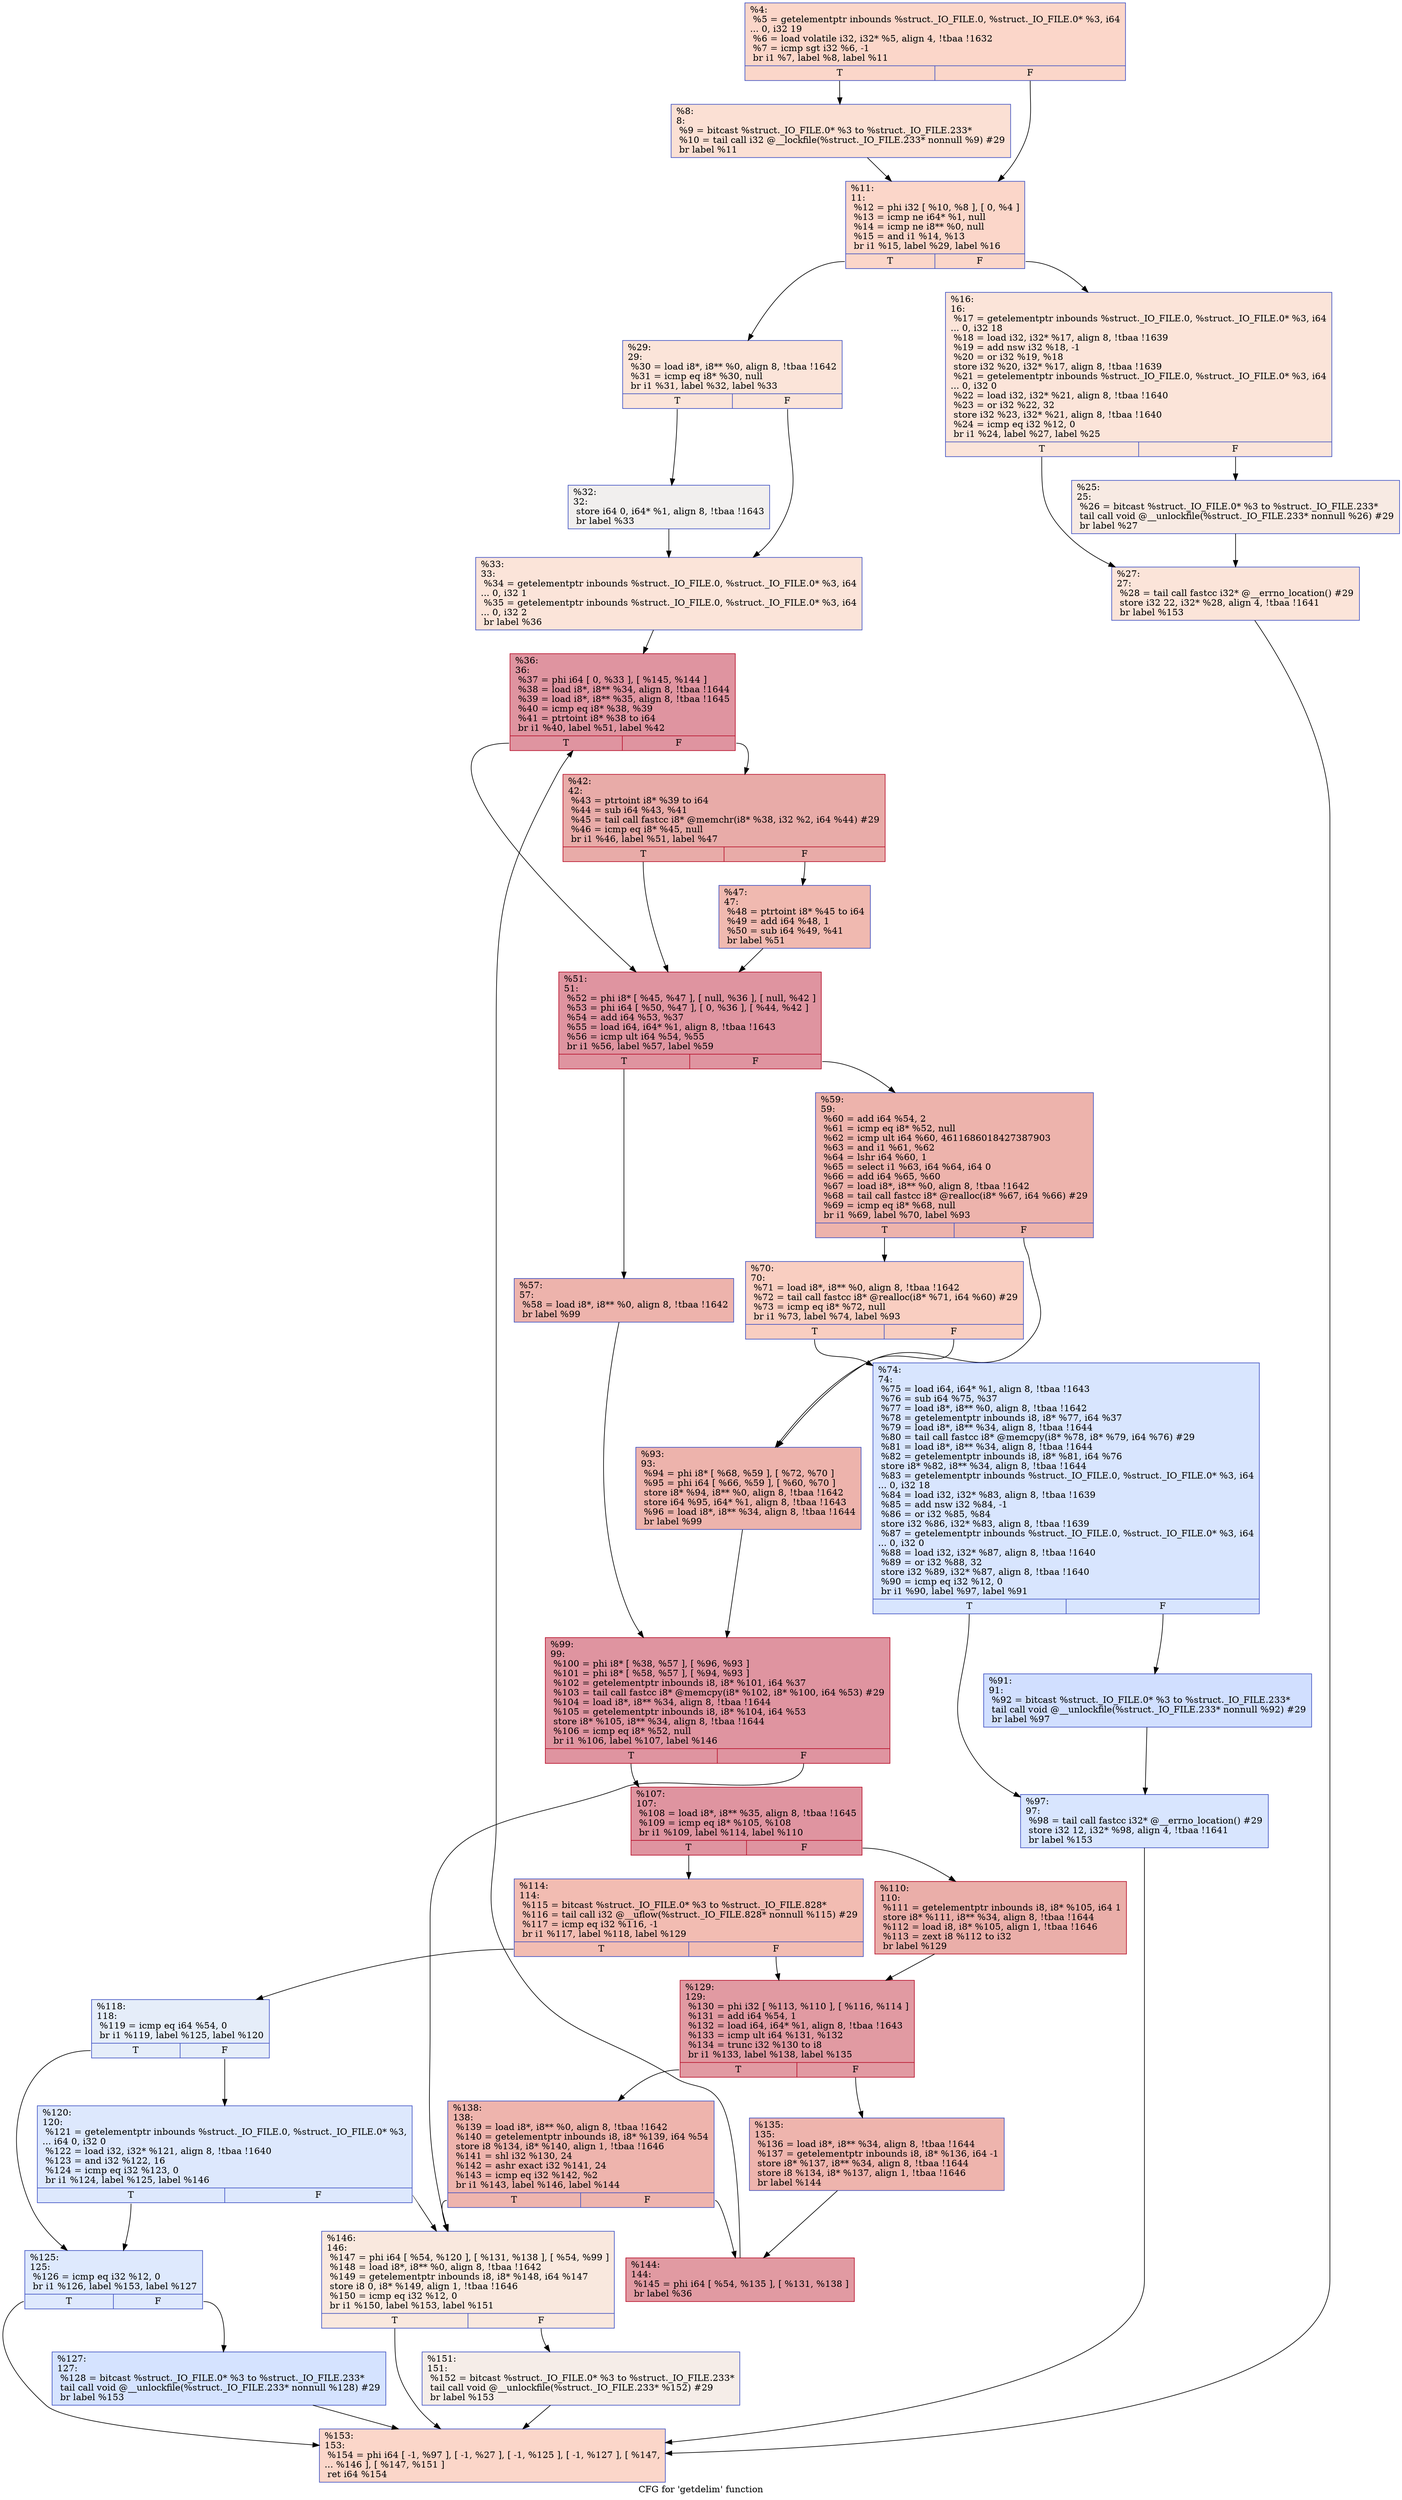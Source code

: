 digraph "CFG for 'getdelim' function" {
	label="CFG for 'getdelim' function";

	Node0x189ef30 [shape=record,color="#3d50c3ff", style=filled, fillcolor="#f6a38570",label="{%4:\l  %5 = getelementptr inbounds %struct._IO_FILE.0, %struct._IO_FILE.0* %3, i64\l... 0, i32 19\l  %6 = load volatile i32, i32* %5, align 4, !tbaa !1632\l  %7 = icmp sgt i32 %6, -1\l  br i1 %7, label %8, label %11\l|{<s0>T|<s1>F}}"];
	Node0x189ef30:s0 -> Node0x189f150;
	Node0x189ef30:s1 -> Node0x189f1a0;
	Node0x189f150 [shape=record,color="#3d50c3ff", style=filled, fillcolor="#f7b99e70",label="{%8:\l8:                                                \l  %9 = bitcast %struct._IO_FILE.0* %3 to %struct._IO_FILE.233*\l  %10 = tail call i32 @__lockfile(%struct._IO_FILE.233* nonnull %9) #29\l  br label %11\l}"];
	Node0x189f150 -> Node0x189f1a0;
	Node0x189f1a0 [shape=record,color="#3d50c3ff", style=filled, fillcolor="#f6a38570",label="{%11:\l11:                                               \l  %12 = phi i32 [ %10, %8 ], [ 0, %4 ]\l  %13 = icmp ne i64* %1, null\l  %14 = icmp ne i8** %0, null\l  %15 = and i1 %14, %13\l  br i1 %15, label %29, label %16\l|{<s0>T|<s1>F}}"];
	Node0x189f1a0:s0 -> Node0x189f2e0;
	Node0x189f1a0:s1 -> Node0x189f1f0;
	Node0x189f1f0 [shape=record,color="#3d50c3ff", style=filled, fillcolor="#f5c1a970",label="{%16:\l16:                                               \l  %17 = getelementptr inbounds %struct._IO_FILE.0, %struct._IO_FILE.0* %3, i64\l... 0, i32 18\l  %18 = load i32, i32* %17, align 8, !tbaa !1639\l  %19 = add nsw i32 %18, -1\l  %20 = or i32 %19, %18\l  store i32 %20, i32* %17, align 8, !tbaa !1639\l  %21 = getelementptr inbounds %struct._IO_FILE.0, %struct._IO_FILE.0* %3, i64\l... 0, i32 0\l  %22 = load i32, i32* %21, align 8, !tbaa !1640\l  %23 = or i32 %22, 32\l  store i32 %23, i32* %21, align 8, !tbaa !1640\l  %24 = icmp eq i32 %12, 0\l  br i1 %24, label %27, label %25\l|{<s0>T|<s1>F}}"];
	Node0x189f1f0:s0 -> Node0x189f290;
	Node0x189f1f0:s1 -> Node0x189f240;
	Node0x189f240 [shape=record,color="#3d50c3ff", style=filled, fillcolor="#eed0c070",label="{%25:\l25:                                               \l  %26 = bitcast %struct._IO_FILE.0* %3 to %struct._IO_FILE.233*\l  tail call void @__unlockfile(%struct._IO_FILE.233* nonnull %26) #29\l  br label %27\l}"];
	Node0x189f240 -> Node0x189f290;
	Node0x189f290 [shape=record,color="#3d50c3ff", style=filled, fillcolor="#f5c1a970",label="{%27:\l27:                                               \l  %28 = tail call fastcc i32* @__errno_location() #29\l  store i32 22, i32* %28, align 4, !tbaa !1641\l  br label %153\l}"];
	Node0x189f290 -> Node0x189fba0;
	Node0x189f2e0 [shape=record,color="#3d50c3ff", style=filled, fillcolor="#f5c1a970",label="{%29:\l29:                                               \l  %30 = load i8*, i8** %0, align 8, !tbaa !1642\l  %31 = icmp eq i8* %30, null\l  br i1 %31, label %32, label %33\l|{<s0>T|<s1>F}}"];
	Node0x189f2e0:s0 -> Node0x189f330;
	Node0x189f2e0:s1 -> Node0x189f380;
	Node0x189f330 [shape=record,color="#3d50c3ff", style=filled, fillcolor="#e0dbd870",label="{%32:\l32:                                               \l  store i64 0, i64* %1, align 8, !tbaa !1643\l  br label %33\l}"];
	Node0x189f330 -> Node0x189f380;
	Node0x189f380 [shape=record,color="#3d50c3ff", style=filled, fillcolor="#f5c1a970",label="{%33:\l33:                                               \l  %34 = getelementptr inbounds %struct._IO_FILE.0, %struct._IO_FILE.0* %3, i64\l... 0, i32 1\l  %35 = getelementptr inbounds %struct._IO_FILE.0, %struct._IO_FILE.0* %3, i64\l... 0, i32 2\l  br label %36\l}"];
	Node0x189f380 -> Node0x189f3d0;
	Node0x189f3d0 [shape=record,color="#b70d28ff", style=filled, fillcolor="#b70d2870",label="{%36:\l36:                                               \l  %37 = phi i64 [ 0, %33 ], [ %145, %144 ]\l  %38 = load i8*, i8** %34, align 8, !tbaa !1644\l  %39 = load i8*, i8** %35, align 8, !tbaa !1645\l  %40 = icmp eq i8* %38, %39\l  %41 = ptrtoint i8* %38 to i64\l  br i1 %40, label %51, label %42\l|{<s0>T|<s1>F}}"];
	Node0x189f3d0:s0 -> Node0x189f4c0;
	Node0x189f3d0:s1 -> Node0x189f420;
	Node0x189f420 [shape=record,color="#b70d28ff", style=filled, fillcolor="#cc403a70",label="{%42:\l42:                                               \l  %43 = ptrtoint i8* %39 to i64\l  %44 = sub i64 %43, %41\l  %45 = tail call fastcc i8* @memchr(i8* %38, i32 %2, i64 %44) #29\l  %46 = icmp eq i8* %45, null\l  br i1 %46, label %51, label %47\l|{<s0>T|<s1>F}}"];
	Node0x189f420:s0 -> Node0x189f4c0;
	Node0x189f420:s1 -> Node0x189f470;
	Node0x189f470 [shape=record,color="#3d50c3ff", style=filled, fillcolor="#de614d70",label="{%47:\l47:                                               \l  %48 = ptrtoint i8* %45 to i64\l  %49 = add i64 %48, 1\l  %50 = sub i64 %49, %41\l  br label %51\l}"];
	Node0x189f470 -> Node0x189f4c0;
	Node0x189f4c0 [shape=record,color="#b70d28ff", style=filled, fillcolor="#b70d2870",label="{%51:\l51:                                               \l  %52 = phi i8* [ %45, %47 ], [ null, %36 ], [ null, %42 ]\l  %53 = phi i64 [ %50, %47 ], [ 0, %36 ], [ %44, %42 ]\l  %54 = add i64 %53, %37\l  %55 = load i64, i64* %1, align 8, !tbaa !1643\l  %56 = icmp ult i64 %54, %55\l  br i1 %56, label %57, label %59\l|{<s0>T|<s1>F}}"];
	Node0x189f4c0:s0 -> Node0x189f510;
	Node0x189f4c0:s1 -> Node0x189f560;
	Node0x189f510 [shape=record,color="#3d50c3ff", style=filled, fillcolor="#d6524470",label="{%57:\l57:                                               \l  %58 = load i8*, i8** %0, align 8, !tbaa !1642\l  br label %99\l}"];
	Node0x189f510 -> Node0x189f740;
	Node0x189f560 [shape=record,color="#3d50c3ff", style=filled, fillcolor="#d6524470",label="{%59:\l59:                                               \l  %60 = add i64 %54, 2\l  %61 = icmp eq i8* %52, null\l  %62 = icmp ult i64 %60, 4611686018427387903\l  %63 = and i1 %61, %62\l  %64 = lshr i64 %60, 1\l  %65 = select i1 %63, i64 %64, i64 0\l  %66 = add i64 %65, %60\l  %67 = load i8*, i8** %0, align 8, !tbaa !1642\l  %68 = tail call fastcc i8* @realloc(i8* %67, i64 %66) #29\l  %69 = icmp eq i8* %68, null\l  br i1 %69, label %70, label %93\l|{<s0>T|<s1>F}}"];
	Node0x189f560:s0 -> Node0x189f5b0;
	Node0x189f560:s1 -> Node0x189f6a0;
	Node0x189f5b0 [shape=record,color="#3d50c3ff", style=filled, fillcolor="#f2907270",label="{%70:\l70:                                               \l  %71 = load i8*, i8** %0, align 8, !tbaa !1642\l  %72 = tail call fastcc i8* @realloc(i8* %71, i64 %60) #29\l  %73 = icmp eq i8* %72, null\l  br i1 %73, label %74, label %93\l|{<s0>T|<s1>F}}"];
	Node0x189f5b0:s0 -> Node0x189f600;
	Node0x189f5b0:s1 -> Node0x189f6a0;
	Node0x189f600 [shape=record,color="#3d50c3ff", style=filled, fillcolor="#a7c5fe70",label="{%74:\l74:                                               \l  %75 = load i64, i64* %1, align 8, !tbaa !1643\l  %76 = sub i64 %75, %37\l  %77 = load i8*, i8** %0, align 8, !tbaa !1642\l  %78 = getelementptr inbounds i8, i8* %77, i64 %37\l  %79 = load i8*, i8** %34, align 8, !tbaa !1644\l  %80 = tail call fastcc i8* @memcpy(i8* %78, i8* %79, i64 %76) #29\l  %81 = load i8*, i8** %34, align 8, !tbaa !1644\l  %82 = getelementptr inbounds i8, i8* %81, i64 %76\l  store i8* %82, i8** %34, align 8, !tbaa !1644\l  %83 = getelementptr inbounds %struct._IO_FILE.0, %struct._IO_FILE.0* %3, i64\l... 0, i32 18\l  %84 = load i32, i32* %83, align 8, !tbaa !1639\l  %85 = add nsw i32 %84, -1\l  %86 = or i32 %85, %84\l  store i32 %86, i32* %83, align 8, !tbaa !1639\l  %87 = getelementptr inbounds %struct._IO_FILE.0, %struct._IO_FILE.0* %3, i64\l... 0, i32 0\l  %88 = load i32, i32* %87, align 8, !tbaa !1640\l  %89 = or i32 %88, 32\l  store i32 %89, i32* %87, align 8, !tbaa !1640\l  %90 = icmp eq i32 %12, 0\l  br i1 %90, label %97, label %91\l|{<s0>T|<s1>F}}"];
	Node0x189f600:s0 -> Node0x189f6f0;
	Node0x189f600:s1 -> Node0x189f650;
	Node0x189f650 [shape=record,color="#3d50c3ff", style=filled, fillcolor="#96b7ff70",label="{%91:\l91:                                               \l  %92 = bitcast %struct._IO_FILE.0* %3 to %struct._IO_FILE.233*\l  tail call void @__unlockfile(%struct._IO_FILE.233* nonnull %92) #29\l  br label %97\l}"];
	Node0x189f650 -> Node0x189f6f0;
	Node0x189f6a0 [shape=record,color="#3d50c3ff", style=filled, fillcolor="#d6524470",label="{%93:\l93:                                               \l  %94 = phi i8* [ %68, %59 ], [ %72, %70 ]\l  %95 = phi i64 [ %66, %59 ], [ %60, %70 ]\l  store i8* %94, i8** %0, align 8, !tbaa !1642\l  store i64 %95, i64* %1, align 8, !tbaa !1643\l  %96 = load i8*, i8** %34, align 8, !tbaa !1644\l  br label %99\l}"];
	Node0x189f6a0 -> Node0x189f740;
	Node0x189f6f0 [shape=record,color="#3d50c3ff", style=filled, fillcolor="#a7c5fe70",label="{%97:\l97:                                               \l  %98 = tail call fastcc i32* @__errno_location() #29\l  store i32 12, i32* %98, align 4, !tbaa !1641\l  br label %153\l}"];
	Node0x189f6f0 -> Node0x189fba0;
	Node0x189f740 [shape=record,color="#b70d28ff", style=filled, fillcolor="#b70d2870",label="{%99:\l99:                                               \l  %100 = phi i8* [ %38, %57 ], [ %96, %93 ]\l  %101 = phi i8* [ %58, %57 ], [ %94, %93 ]\l  %102 = getelementptr inbounds i8, i8* %101, i64 %37\l  %103 = tail call fastcc i8* @memcpy(i8* %102, i8* %100, i64 %53) #29\l  %104 = load i8*, i8** %34, align 8, !tbaa !1644\l  %105 = getelementptr inbounds i8, i8* %104, i64 %53\l  store i8* %105, i8** %34, align 8, !tbaa !1644\l  %106 = icmp eq i8* %52, null\l  br i1 %106, label %107, label %146\l|{<s0>T|<s1>F}}"];
	Node0x189f740:s0 -> Node0x189f790;
	Node0x189f740:s1 -> Node0x189fb00;
	Node0x189f790 [shape=record,color="#b70d28ff", style=filled, fillcolor="#b70d2870",label="{%107:\l107:                                              \l  %108 = load i8*, i8** %35, align 8, !tbaa !1645\l  %109 = icmp eq i8* %105, %108\l  br i1 %109, label %114, label %110\l|{<s0>T|<s1>F}}"];
	Node0x189f790:s0 -> Node0x189f830;
	Node0x189f790:s1 -> Node0x189f7e0;
	Node0x189f7e0 [shape=record,color="#b70d28ff", style=filled, fillcolor="#d0473d70",label="{%110:\l110:                                              \l  %111 = getelementptr inbounds i8, i8* %105, i64 1\l  store i8* %111, i8** %34, align 8, !tbaa !1644\l  %112 = load i8, i8* %105, align 1, !tbaa !1646\l  %113 = zext i8 %112 to i32\l  br label %129\l}"];
	Node0x189f7e0 -> Node0x189f9c0;
	Node0x189f830 [shape=record,color="#3d50c3ff", style=filled, fillcolor="#e1675170",label="{%114:\l114:                                              \l  %115 = bitcast %struct._IO_FILE.0* %3 to %struct._IO_FILE.828*\l  %116 = tail call i32 @__uflow(%struct._IO_FILE.828* nonnull %115) #29\l  %117 = icmp eq i32 %116, -1\l  br i1 %117, label %118, label %129\l|{<s0>T|<s1>F}}"];
	Node0x189f830:s0 -> Node0x189f880;
	Node0x189f830:s1 -> Node0x189f9c0;
	Node0x189f880 [shape=record,color="#3d50c3ff", style=filled, fillcolor="#c5d6f270",label="{%118:\l118:                                              \l  %119 = icmp eq i64 %54, 0\l  br i1 %119, label %125, label %120\l|{<s0>T|<s1>F}}"];
	Node0x189f880:s0 -> Node0x189f920;
	Node0x189f880:s1 -> Node0x189f8d0;
	Node0x189f8d0 [shape=record,color="#3d50c3ff", style=filled, fillcolor="#b2ccfb70",label="{%120:\l120:                                              \l  %121 = getelementptr inbounds %struct._IO_FILE.0, %struct._IO_FILE.0* %3,\l... i64 0, i32 0\l  %122 = load i32, i32* %121, align 8, !tbaa !1640\l  %123 = and i32 %122, 16\l  %124 = icmp eq i32 %123, 0\l  br i1 %124, label %125, label %146\l|{<s0>T|<s1>F}}"];
	Node0x189f8d0:s0 -> Node0x189f920;
	Node0x189f8d0:s1 -> Node0x189fb00;
	Node0x189f920 [shape=record,color="#3d50c3ff", style=filled, fillcolor="#b5cdfa70",label="{%125:\l125:                                              \l  %126 = icmp eq i32 %12, 0\l  br i1 %126, label %153, label %127\l|{<s0>T|<s1>F}}"];
	Node0x189f920:s0 -> Node0x189fba0;
	Node0x189f920:s1 -> Node0x189f970;
	Node0x189f970 [shape=record,color="#3d50c3ff", style=filled, fillcolor="#a1c0ff70",label="{%127:\l127:                                              \l  %128 = bitcast %struct._IO_FILE.0* %3 to %struct._IO_FILE.233*\l  tail call void @__unlockfile(%struct._IO_FILE.233* nonnull %128) #29\l  br label %153\l}"];
	Node0x189f970 -> Node0x189fba0;
	Node0x189f9c0 [shape=record,color="#b70d28ff", style=filled, fillcolor="#bb1b2c70",label="{%129:\l129:                                              \l  %130 = phi i32 [ %113, %110 ], [ %116, %114 ]\l  %131 = add i64 %54, 1\l  %132 = load i64, i64* %1, align 8, !tbaa !1643\l  %133 = icmp ult i64 %131, %132\l  %134 = trunc i32 %130 to i8\l  br i1 %133, label %138, label %135\l|{<s0>T|<s1>F}}"];
	Node0x189f9c0:s0 -> Node0x189fa60;
	Node0x189f9c0:s1 -> Node0x189fa10;
	Node0x189fa10 [shape=record,color="#3d50c3ff", style=filled, fillcolor="#d8564670",label="{%135:\l135:                                              \l  %136 = load i8*, i8** %34, align 8, !tbaa !1644\l  %137 = getelementptr inbounds i8, i8* %136, i64 -1\l  store i8* %137, i8** %34, align 8, !tbaa !1644\l  store i8 %134, i8* %137, align 1, !tbaa !1646\l  br label %144\l}"];
	Node0x189fa10 -> Node0x189fab0;
	Node0x189fa60 [shape=record,color="#3d50c3ff", style=filled, fillcolor="#d8564670",label="{%138:\l138:                                              \l  %139 = load i8*, i8** %0, align 8, !tbaa !1642\l  %140 = getelementptr inbounds i8, i8* %139, i64 %54\l  store i8 %134, i8* %140, align 1, !tbaa !1646\l  %141 = shl i32 %130, 24\l  %142 = ashr exact i32 %141, 24\l  %143 = icmp eq i32 %142, %2\l  br i1 %143, label %146, label %144\l|{<s0>T|<s1>F}}"];
	Node0x189fa60:s0 -> Node0x189fb00;
	Node0x189fa60:s1 -> Node0x189fab0;
	Node0x189fab0 [shape=record,color="#b70d28ff", style=filled, fillcolor="#bb1b2c70",label="{%144:\l144:                                              \l  %145 = phi i64 [ %54, %135 ], [ %131, %138 ]\l  br label %36\l}"];
	Node0x189fab0 -> Node0x189f3d0;
	Node0x189fb00 [shape=record,color="#3d50c3ff", style=filled, fillcolor="#f2cab570",label="{%146:\l146:                                              \l  %147 = phi i64 [ %54, %120 ], [ %131, %138 ], [ %54, %99 ]\l  %148 = load i8*, i8** %0, align 8, !tbaa !1642\l  %149 = getelementptr inbounds i8, i8* %148, i64 %147\l  store i8 0, i8* %149, align 1, !tbaa !1646\l  %150 = icmp eq i32 %12, 0\l  br i1 %150, label %153, label %151\l|{<s0>T|<s1>F}}"];
	Node0x189fb00:s0 -> Node0x189fba0;
	Node0x189fb00:s1 -> Node0x189fb50;
	Node0x189fb50 [shape=record,color="#3d50c3ff", style=filled, fillcolor="#e8d6cc70",label="{%151:\l151:                                              \l  %152 = bitcast %struct._IO_FILE.0* %3 to %struct._IO_FILE.233*\l  tail call void @__unlockfile(%struct._IO_FILE.233* %152) #29\l  br label %153\l}"];
	Node0x189fb50 -> Node0x189fba0;
	Node0x189fba0 [shape=record,color="#3d50c3ff", style=filled, fillcolor="#f6a38570",label="{%153:\l153:                                              \l  %154 = phi i64 [ -1, %97 ], [ -1, %27 ], [ -1, %125 ], [ -1, %127 ], [ %147,\l... %146 ], [ %147, %151 ]\l  ret i64 %154\l}"];
}
